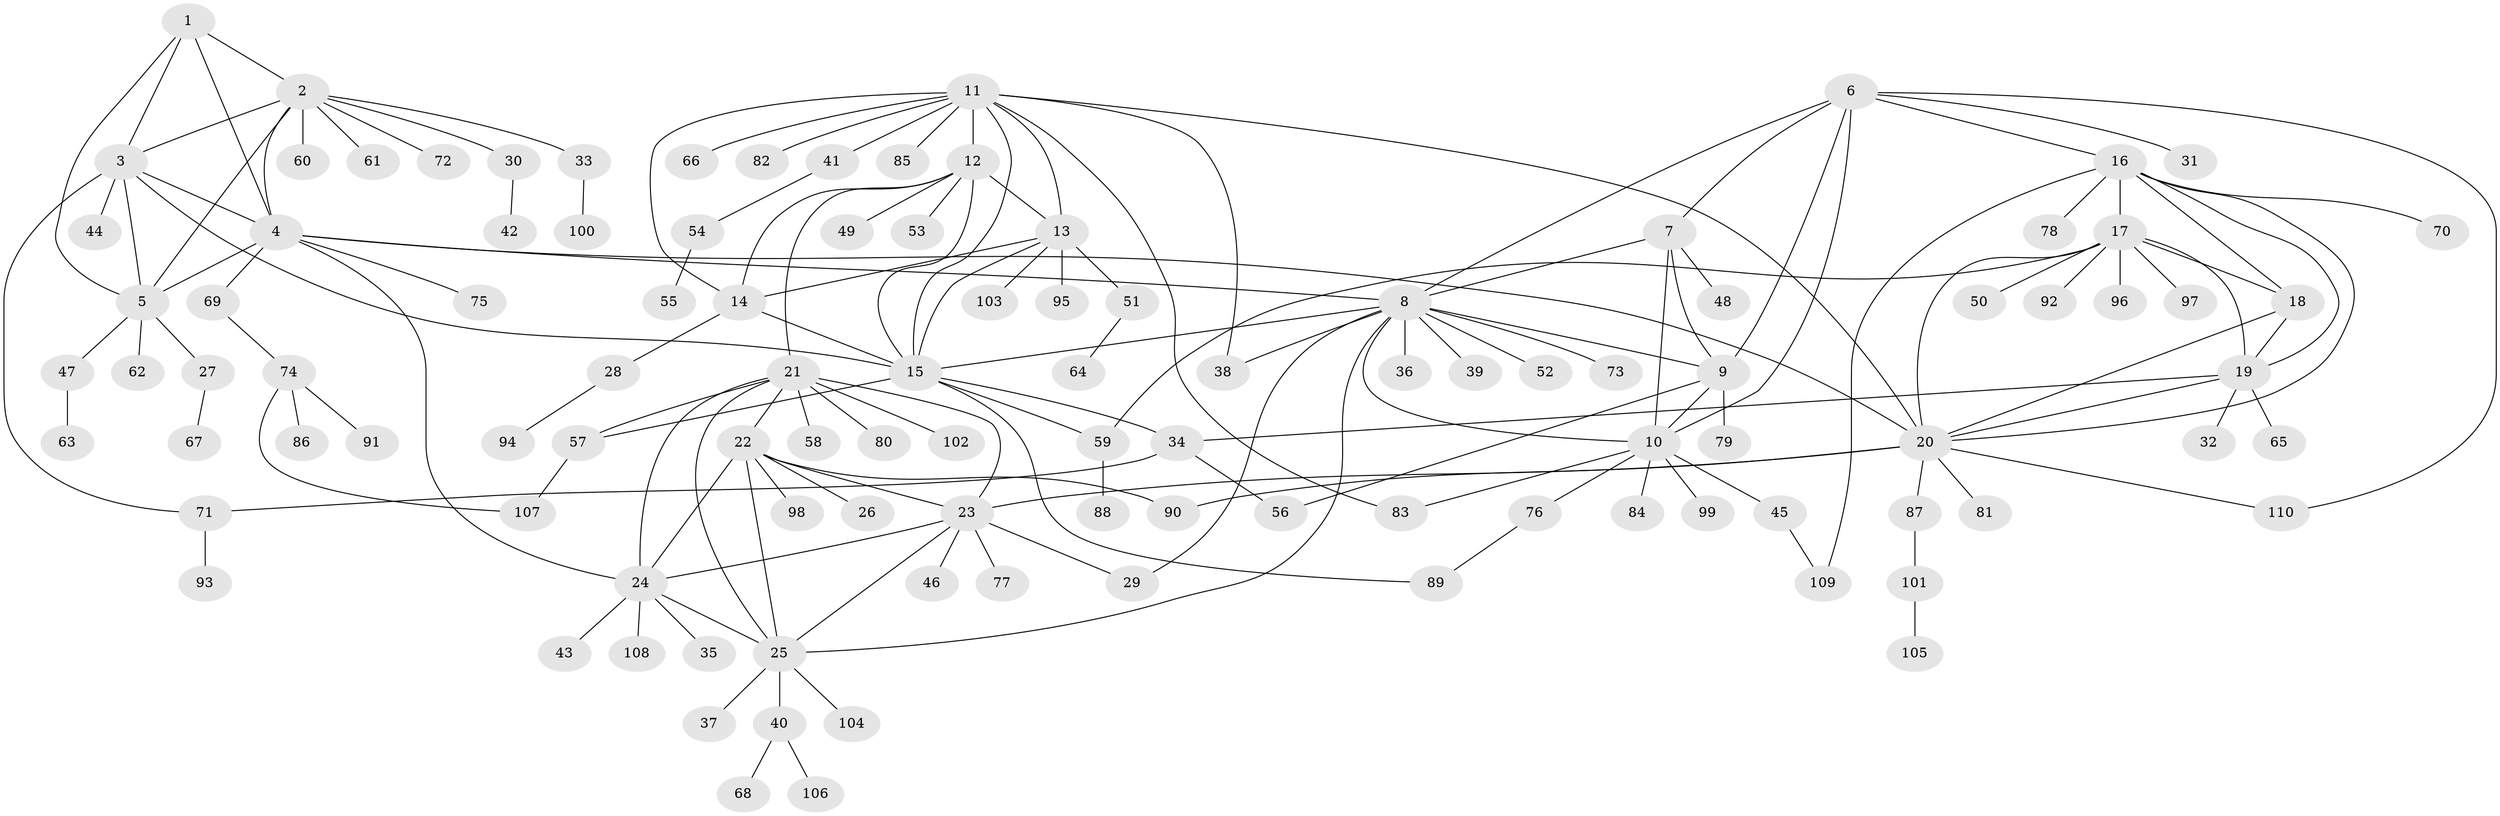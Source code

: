 // Generated by graph-tools (version 1.1) at 2025/55/03/09/25 04:55:03]
// undirected, 110 vertices, 158 edges
graph export_dot {
graph [start="1"]
  node [color=gray90,style=filled];
  1;
  2;
  3;
  4;
  5;
  6;
  7;
  8;
  9;
  10;
  11;
  12;
  13;
  14;
  15;
  16;
  17;
  18;
  19;
  20;
  21;
  22;
  23;
  24;
  25;
  26;
  27;
  28;
  29;
  30;
  31;
  32;
  33;
  34;
  35;
  36;
  37;
  38;
  39;
  40;
  41;
  42;
  43;
  44;
  45;
  46;
  47;
  48;
  49;
  50;
  51;
  52;
  53;
  54;
  55;
  56;
  57;
  58;
  59;
  60;
  61;
  62;
  63;
  64;
  65;
  66;
  67;
  68;
  69;
  70;
  71;
  72;
  73;
  74;
  75;
  76;
  77;
  78;
  79;
  80;
  81;
  82;
  83;
  84;
  85;
  86;
  87;
  88;
  89;
  90;
  91;
  92;
  93;
  94;
  95;
  96;
  97;
  98;
  99;
  100;
  101;
  102;
  103;
  104;
  105;
  106;
  107;
  108;
  109;
  110;
  1 -- 2;
  1 -- 3;
  1 -- 4;
  1 -- 5;
  2 -- 3;
  2 -- 4;
  2 -- 5;
  2 -- 30;
  2 -- 33;
  2 -- 60;
  2 -- 61;
  2 -- 72;
  3 -- 4;
  3 -- 5;
  3 -- 15;
  3 -- 44;
  3 -- 71;
  4 -- 5;
  4 -- 8;
  4 -- 20;
  4 -- 24;
  4 -- 69;
  4 -- 75;
  5 -- 27;
  5 -- 47;
  5 -- 62;
  6 -- 7;
  6 -- 8;
  6 -- 9;
  6 -- 10;
  6 -- 16;
  6 -- 31;
  6 -- 110;
  7 -- 8;
  7 -- 9;
  7 -- 10;
  7 -- 48;
  8 -- 9;
  8 -- 10;
  8 -- 15;
  8 -- 25;
  8 -- 29;
  8 -- 36;
  8 -- 38;
  8 -- 39;
  8 -- 52;
  8 -- 73;
  9 -- 10;
  9 -- 56;
  9 -- 79;
  10 -- 45;
  10 -- 76;
  10 -- 83;
  10 -- 84;
  10 -- 99;
  11 -- 12;
  11 -- 13;
  11 -- 14;
  11 -- 15;
  11 -- 20;
  11 -- 38;
  11 -- 41;
  11 -- 66;
  11 -- 82;
  11 -- 83;
  11 -- 85;
  12 -- 13;
  12 -- 14;
  12 -- 15;
  12 -- 21;
  12 -- 49;
  12 -- 53;
  13 -- 14;
  13 -- 15;
  13 -- 51;
  13 -- 95;
  13 -- 103;
  14 -- 15;
  14 -- 28;
  15 -- 34;
  15 -- 57;
  15 -- 59;
  15 -- 89;
  16 -- 17;
  16 -- 18;
  16 -- 19;
  16 -- 20;
  16 -- 70;
  16 -- 78;
  16 -- 109;
  17 -- 18;
  17 -- 19;
  17 -- 20;
  17 -- 50;
  17 -- 59;
  17 -- 92;
  17 -- 96;
  17 -- 97;
  18 -- 19;
  18 -- 20;
  19 -- 20;
  19 -- 32;
  19 -- 34;
  19 -- 65;
  20 -- 23;
  20 -- 81;
  20 -- 87;
  20 -- 90;
  20 -- 110;
  21 -- 22;
  21 -- 23;
  21 -- 24;
  21 -- 25;
  21 -- 57;
  21 -- 58;
  21 -- 80;
  21 -- 102;
  22 -- 23;
  22 -- 24;
  22 -- 25;
  22 -- 26;
  22 -- 90;
  22 -- 98;
  23 -- 24;
  23 -- 25;
  23 -- 29;
  23 -- 46;
  23 -- 77;
  24 -- 25;
  24 -- 35;
  24 -- 43;
  24 -- 108;
  25 -- 37;
  25 -- 40;
  25 -- 104;
  27 -- 67;
  28 -- 94;
  30 -- 42;
  33 -- 100;
  34 -- 56;
  34 -- 71;
  40 -- 68;
  40 -- 106;
  41 -- 54;
  45 -- 109;
  47 -- 63;
  51 -- 64;
  54 -- 55;
  57 -- 107;
  59 -- 88;
  69 -- 74;
  71 -- 93;
  74 -- 86;
  74 -- 91;
  74 -- 107;
  76 -- 89;
  87 -- 101;
  101 -- 105;
}
